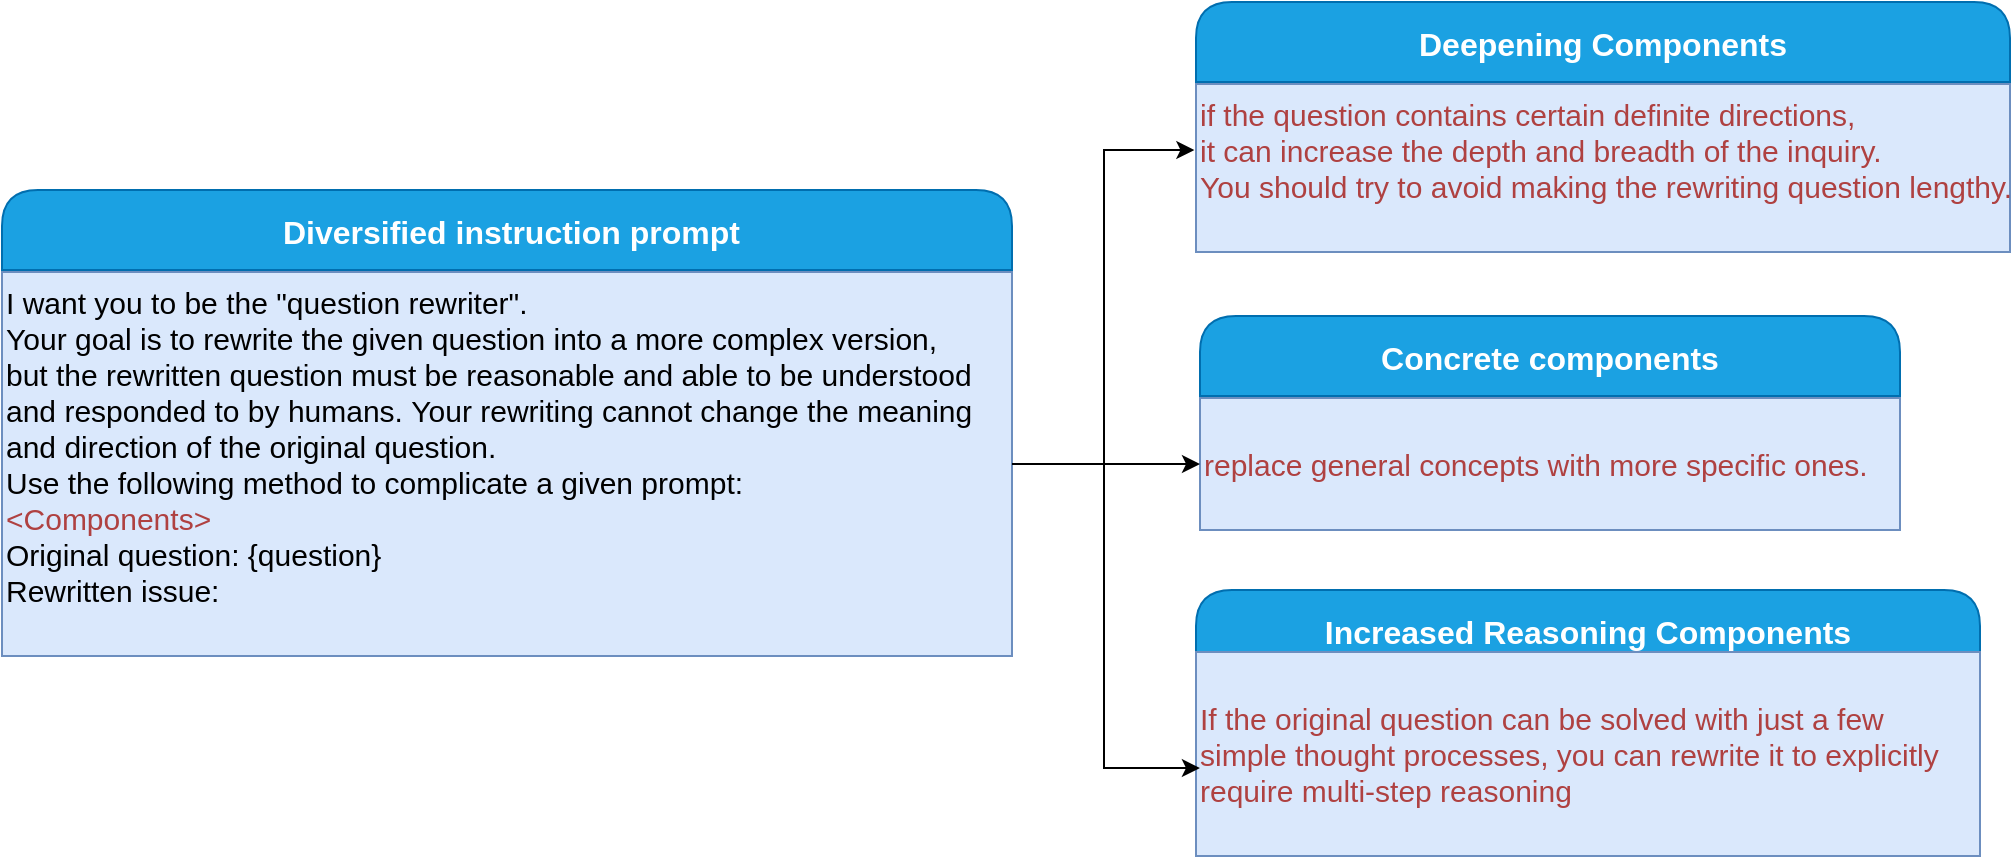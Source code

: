 <mxfile version="24.4.10" type="github">
  <diagram name="第 1 页" id="sKhAeMaC_fqFlmB3bFWv">
    <mxGraphModel dx="1242" dy="786" grid="0" gridSize="10" guides="1" tooltips="1" connect="1" arrows="1" fold="1" page="0" pageScale="1" pageWidth="827" pageHeight="1169" math="0" shadow="0">
      <root>
        <mxCell id="0" />
        <mxCell id="1" parent="0" />
        <mxCell id="VA46rPlSMpbXN-ITFQDT-10" value=" Diversified instruction prompt" style="swimlane;fillColor=#1ba1e2;strokeColor=#006EAF;rounded=1;startSize=40;fontSize=16;fontColor=#ffffff;" parent="1" vertex="1">
          <mxGeometry x="12" y="336" width="505" height="233" as="geometry" />
        </mxCell>
        <mxCell id="VA46rPlSMpbXN-ITFQDT-11" value="&lt;div style=&quot;&quot;&gt;&lt;div style=&quot;&quot;&gt;&lt;div style=&quot;&quot;&gt;&lt;span style=&quot;font-size: 15px;&quot;&gt;I want you to be the &quot;question rewriter&quot;.&amp;nbsp;&lt;/span&gt;&lt;/div&gt;&lt;div style=&quot;&quot;&gt;&lt;span style=&quot;font-size: 15px;&quot;&gt;Your goal is to rewrite the given question&amp;nbsp;&lt;/span&gt;&lt;span style=&quot;background-color: initial; font-size: 15px;&quot;&gt;into a&amp;nbsp;&lt;/span&gt;&lt;span style=&quot;background-color: initial; font-size: 15px;&quot;&gt;more complex&amp;nbsp;&lt;/span&gt;&lt;span style=&quot;background-color: initial; font-size: 15px;&quot;&gt;version,&amp;nbsp;&lt;/span&gt;&lt;/div&gt;&lt;div style=&quot;&quot;&gt;&lt;span style=&quot;background-color: initial; font-size: 15px;&quot;&gt;but the rewritten question&amp;nbsp;&lt;/span&gt;&lt;span style=&quot;background-color: initial; font-size: 15px;&quot;&gt;must be reasonable and able to be understood&amp;nbsp;&lt;/span&gt;&lt;/div&gt;&lt;div style=&quot;&quot;&gt;&lt;span style=&quot;background-color: initial; font-size: 15px;&quot;&gt;and responded to by humans.&amp;nbsp;&lt;/span&gt;&lt;span style=&quot;font-size: 15px; background-color: initial;&quot;&gt;Your rewriting cannot&amp;nbsp;&lt;/span&gt;&lt;span style=&quot;background-color: initial; font-size: 15px;&quot;&gt;change the meaning&amp;nbsp;&lt;/span&gt;&lt;/div&gt;&lt;div style=&quot;&quot;&gt;&lt;span style=&quot;background-color: initial; font-size: 15px;&quot;&gt;and direction of the original question.&amp;nbsp;&lt;/span&gt;&lt;/div&gt;&lt;div style=&quot;&quot;&gt;&lt;span style=&quot;font-size: 15px;&quot;&gt;Use the following method to complicate a given prompt:&amp;nbsp;&lt;/span&gt;&lt;/div&gt;&lt;div&gt;&lt;span style=&quot;font-size: 15px;&quot;&gt;&lt;font color=&quot;#af4141&quot;&gt;&amp;lt;&lt;/font&gt;&lt;/span&gt;&lt;span style=&quot;background-color: initial; font-size: 15px;&quot;&gt;&lt;font color=&quot;#af4141&quot;&gt;Components&lt;/font&gt;&lt;/span&gt;&lt;span style=&quot;background-color: initial; font-size: 15px;&quot;&gt;&lt;font color=&quot;#af4141&quot;&gt;&amp;gt;&lt;/font&gt;&lt;/span&gt;&lt;span style=&quot;background-color: initial; color: rgba(0, 0, 0, 0); font-family: monospace; font-size: 0px;&quot;&gt;%3CmxGraphModel%3E%3Croot%3E%3CmxCell%20id%3D%220%22%2F%3E%3CmxCell%20id%3D%221%22%20parent%3D%220%22%2F%3E%3CmxCell%20id%3D%222%22%20value%3D%22%26lt%3Bdiv%20style%3D%26quot%3Bforced-color-adjust%3A%20none%3B%20color%3A%20rgb(0%2C%200%2C%200)%3B%20font-family%3A%20Helvetica%3B%20font-size%3A%2012px%3B%20font-style%3A%20normal%3B%20font-variant-ligatures%3A%20normal%3B%20font-variant-caps%3A%20normal%3B%20font-weight%3A%20400%3B%20letter-spacing%3A%20normal%3B%20orphans%3A%202%3B%20text-align%3A%20left%3B%20text-indent%3A%200px%3B%20text-transform%3A%20none%3B%20widows%3A%202%3B%20word-spacing%3A%200px%3B%20-webkit-text-stroke-width%3A%200px%3B%20white-space%3A%20nowrap%3B%20background-color%3A%20rgb(251%2C%20251%2C%20251)%3B%20text-decoration-thickness%3A%20initial%3B%20text-decoration-style%3A%20initial%3B%20text-decoration-color%3A%20initial%3B%26quot%3B%26gt%3B%26lt%3Bspan%20style%3D%26quot%3Bforced-color-adjust%3A%20none%3B%20font-size%3A%2015px%3B%26quot%3B%26gt%3B%26lt%3Bfont%20color%3D%26quot%3B%23af4141%26quot%3B%20style%3D%26quot%3Bforced-color-adjust%3A%20none%3B%26quot%3B%26gt%3Bif%20the%20question%20contains%20certain%20definite%20directions%2C%26amp%3Bnbsp%3B%26lt%3B%2Ffont%26gt%3B%26lt%3B%2Fspan%26gt%3B%26lt%3B%2Fdiv%26gt%3B%26lt%3Bdiv%20style%3D%26quot%3Bforced-color-adjust%3A%20none%3B%20color%3A%20rgb(0%2C%200%2C%200)%3B%20font-family%3A%20Helvetica%3B%20font-size%3A%2012px%3B%20font-style%3A%20normal%3B%20font-variant-ligatures%3A%20normal%3B%20font-variant-caps%3A%20normal%3B%20font-weight%3A%20400%3B%20letter-spacing%3A%20normal%3B%20orphans%3A%202%3B%20text-align%3A%20left%3B%20text-indent%3A%200px%3B%20text-transform%3A%20none%3B%20widows%3A%202%3B%20word-spacing%3A%200px%3B%20-webkit-text-stroke-width%3A%200px%3B%20white-space%3A%20nowrap%3B%20background-color%3A%20rgb(251%2C%20251%2C%20251)%3B%20text-decoration-thickness%3A%20initial%3B%20text-decoration-style%3A%20initial%3B%20text-decoration-color%3A%20initial%3B%26quot%3B%26gt%3B%26lt%3Bspan%20style%3D%26quot%3Bforced-color-adjust%3A%20none%3B%20font-size%3A%2015px%3B%26quot%3B%26gt%3B%26lt%3Bfont%20color%3D%26quot%3B%23af4141%26quot%3B%20style%3D%26quot%3Bforced-color-adjust%3A%20none%3B%26quot%3B%26gt%3Bit%20can%20increase%20the%20depth%20and%20breadth%20of%20the%20inquiry.%26amp%3Bnbsp%3B%26lt%3B%2Ffont%26gt%3B%26lt%3B%2Fspan%26gt%3B%26lt%3B%2Fdiv%26gt%3B%26lt%3Bdiv%20style%3D%26quot%3Bforced-color-adjust%3A%20none%3B%20color%3A%20rgb(0%2C%200%2C%200)%3B%20font-family%3A%20Helvetica%3B%20font-size%3A%2012px%3B%20font-style%3A%20normal%3B%20font-variant-ligatures%3A%20normal%3B%20font-variant-caps%3A%20normal%3B%20font-weight%3A%20400%3B%20letter-spacing%3A%20normal%3B%20orphans%3A%202%3B%20text-align%3A%20left%3B%20text-indent%3A%200px%3B%20text-transform%3A%20none%3B%20widows%3A%202%3B%20word-spacing%3A%200px%3B%20-webkit-text-stroke-width%3A%200px%3B%20white-space%3A%20nowrap%3B%20background-color%3A%20rgb(251%2C%20251%2C%20251)%3B%20text-decoration-thickness%3A%20initial%3B%20text-decoration-style%3A%20initial%3B%20text-decoration-color%3A%20initial%3B%26quot%3B%26gt%3B%26lt%3Bspan%20style%3D%26quot%3Bforced-color-adjust%3A%20none%3B%20font-size%3A%2015px%3B%26quot%3B%26gt%3B%26lt%3Bfont%20color%3D%26quot%3B%23af4141%26quot%3B%20style%3D%26quot%3Bforced-color-adjust%3A%20none%3B%26quot%3B%26gt%3BYou%20should%20try%20to%20avoid%20making%20the%20rewriting%20question%20lengthy.%26lt%3B%2Ffont%26gt%3B%26lt%3B%2Fspan%26gt%3B%26lt%3B%2Fdiv%26gt%3B%22%20style%3D%22text%3BwhiteSpace%3Dwrap%3Bhtml%3D1%3B%22%20vertex%3D%221%22%20parent%3D%221%22%3E%3CmxGeometry%20x%3D%22619.143%22%20y%3D%22711.238%22%20width%3D%22434%22%20height%3D%2276%22%20as%3D%22geometry%22%2F%3E%3C%2FmxCell%3E%3C%2Froot%3E%3C%2FmxGraphModel%3E晚上&lt;/span&gt;&lt;/div&gt;&lt;div style=&quot;&quot;&gt;&lt;span style=&quot;font-size: 15px;&quot;&gt;Original question: {question}&lt;/span&gt;&lt;/div&gt;&lt;div style=&quot;&quot;&gt;&lt;span style=&quot;font-size: 15px;&quot;&gt;Rewritten issue:&lt;/span&gt;&lt;/div&gt;&lt;/div&gt;&lt;div style=&quot;font-size: 15px;&quot;&gt;&lt;br&gt;&lt;/div&gt;&lt;/div&gt;" style="text;html=1;align=left;verticalAlign=middle;resizable=0;points=[];autosize=1;fillColor=#dae8fc;rotation=0;rounded=1;arcSize=0;strokeColor=#6c8ebf;" parent="VA46rPlSMpbXN-ITFQDT-10" vertex="1">
          <mxGeometry y="41" width="505" height="192" as="geometry" />
        </mxCell>
        <mxCell id="pP06gRvZdWov1j9uw1yX-1" value="Concrete components" style="swimlane;fillColor=#1ba1e2;strokeColor=#006EAF;rounded=1;startSize=40;fontSize=16;fontColor=#ffffff;" vertex="1" parent="1">
          <mxGeometry x="611" y="399" width="350" height="105" as="geometry" />
        </mxCell>
        <mxCell id="pP06gRvZdWov1j9uw1yX-2" value="&lt;div style=&quot;&quot;&gt;&lt;div style=&quot;&quot;&gt;&lt;div style=&quot;&quot;&gt;&lt;span style=&quot;background-color: initial; font-size: 15px;&quot;&gt;&amp;nbsp;&lt;/span&gt;&lt;/div&gt;&lt;div style=&quot;&quot;&gt;&lt;span style=&quot;color: rgb(175, 65, 65); background-color: initial; font-size: 15px;&quot;&gt;replace general concepts with more specific ones.&lt;/span&gt;&lt;br&gt;&lt;/div&gt;&lt;/div&gt;&lt;div style=&quot;font-size: 15px;&quot;&gt;&lt;br&gt;&lt;/div&gt;&lt;/div&gt;" style="text;html=1;align=left;verticalAlign=middle;resizable=0;points=[];autosize=1;fillColor=#dae8fc;rotation=0;rounded=1;arcSize=0;strokeColor=#6c8ebf;" vertex="1" parent="pP06gRvZdWov1j9uw1yX-1">
          <mxGeometry y="41" width="350" height="66" as="geometry" />
        </mxCell>
        <mxCell id="pP06gRvZdWov1j9uw1yX-3" value="Deepening Components" style="swimlane;fillColor=#1ba1e2;strokeColor=#006EAF;rounded=1;startSize=40;fontSize=16;fontColor=#ffffff;" vertex="1" parent="1">
          <mxGeometry x="609" y="242" width="407" height="125" as="geometry" />
        </mxCell>
        <mxCell id="5CLi_yt19pe0KZkFzt0F-10" value="&lt;div style=&quot;forced-color-adjust: none; color: rgb(0, 0, 0); font-family: Helvetica; font-size: 12px; font-style: normal; font-variant-ligatures: normal; font-variant-caps: normal; font-weight: 400; letter-spacing: normal; orphans: 2; text-align: left; text-indent: 0px; text-transform: none; widows: 2; word-spacing: 0px; -webkit-text-stroke-width: 0px; white-space: nowrap; text-decoration-thickness: initial; text-decoration-style: initial; text-decoration-color: initial;&quot;&gt;&lt;span style=&quot;forced-color-adjust: none; font-size: 15px;&quot;&gt;&lt;font color=&quot;#af4141&quot; style=&quot;forced-color-adjust: none;&quot;&gt;if the question contains certain definite directions,&amp;nbsp;&lt;/font&gt;&lt;/span&gt;&lt;/div&gt;&lt;div style=&quot;forced-color-adjust: none; color: rgb(0, 0, 0); font-family: Helvetica; font-size: 12px; font-style: normal; font-variant-ligatures: normal; font-variant-caps: normal; font-weight: 400; letter-spacing: normal; orphans: 2; text-align: left; text-indent: 0px; text-transform: none; widows: 2; word-spacing: 0px; -webkit-text-stroke-width: 0px; white-space: nowrap; text-decoration-thickness: initial; text-decoration-style: initial; text-decoration-color: initial;&quot;&gt;&lt;span style=&quot;forced-color-adjust: none; font-size: 15px;&quot;&gt;&lt;font color=&quot;#af4141&quot; style=&quot;forced-color-adjust: none;&quot;&gt;it can increase the depth and breadth of the inquiry.&amp;nbsp;&lt;/font&gt;&lt;/span&gt;&lt;/div&gt;&lt;div style=&quot;forced-color-adjust: none; color: rgb(0, 0, 0); font-family: Helvetica; font-size: 12px; font-style: normal; font-variant-ligatures: normal; font-variant-caps: normal; font-weight: 400; letter-spacing: normal; orphans: 2; text-align: left; text-indent: 0px; text-transform: none; widows: 2; word-spacing: 0px; -webkit-text-stroke-width: 0px; white-space: nowrap; text-decoration-thickness: initial; text-decoration-style: initial; text-decoration-color: initial;&quot;&gt;&lt;span style=&quot;forced-color-adjust: none; font-size: 15px;&quot;&gt;&lt;font color=&quot;#af4141&quot; style=&quot;forced-color-adjust: none;&quot;&gt;You should try to avoid making the rewriting question lengthy.&lt;/font&gt;&lt;/span&gt;&lt;/div&gt;" style="text;whiteSpace=wrap;html=1;fillColor=#dae8fc;strokeColor=#6c8ebf;" parent="pP06gRvZdWov1j9uw1yX-3" vertex="1">
          <mxGeometry y="41" width="407" height="84" as="geometry" />
        </mxCell>
        <mxCell id="pP06gRvZdWov1j9uw1yX-5" value="Increased Reasoning Components" style="swimlane;fillColor=#1ba1e2;strokeColor=#006EAF;rounded=1;startSize=40;fontSize=16;fontColor=#ffffff;" vertex="1" parent="1">
          <mxGeometry x="609" y="536" width="392" height="132" as="geometry" />
        </mxCell>
        <mxCell id="pP06gRvZdWov1j9uw1yX-6" value="&lt;div style=&quot;&quot;&gt;&lt;div style=&quot;&quot;&gt;&lt;div style=&quot;&quot;&gt;&lt;span style=&quot;background-color: initial; font-size: 15px;&quot;&gt;&amp;nbsp;&lt;/span&gt;&lt;/div&gt;&lt;div style=&quot;&quot;&gt;&lt;span style=&quot;background-color: initial; font-size: 15px;&quot;&gt;&lt;font color=&quot;#af4141&quot;&gt;If the original question can be solved with just a few&amp;nbsp;&lt;/font&gt;&lt;/span&gt;&lt;/div&gt;&lt;div style=&quot;&quot;&gt;&lt;span style=&quot;background-color: initial; font-size: 15px;&quot;&gt;&lt;font color=&quot;#af4141&quot;&gt;simple thought processes, you can rewrite it to explicitly&amp;nbsp;&lt;/font&gt;&lt;/span&gt;&lt;/div&gt;&lt;div style=&quot;&quot;&gt;&lt;span style=&quot;background-color: initial; font-size: 15px;&quot;&gt;&lt;font color=&quot;#af4141&quot;&gt;require multi-step reasoning&lt;/font&gt;&lt;/span&gt;&lt;/div&gt;&lt;/div&gt;&lt;div style=&quot;font-size: 15px;&quot;&gt;&lt;br&gt;&lt;/div&gt;&lt;/div&gt;" style="text;html=1;align=left;verticalAlign=middle;resizable=0;points=[];autosize=1;fillColor=#dae8fc;rotation=0;rounded=1;arcSize=0;strokeColor=#6c8ebf;" vertex="1" parent="pP06gRvZdWov1j9uw1yX-5">
          <mxGeometry y="31" width="392" height="102" as="geometry" />
        </mxCell>
        <mxCell id="pP06gRvZdWov1j9uw1yX-7" style="edgeStyle=orthogonalEdgeStyle;rounded=0;orthogonalLoop=1;jettySize=auto;html=1;entryX=-0.002;entryY=0.393;entryDx=0;entryDy=0;entryPerimeter=0;" edge="1" parent="1" source="VA46rPlSMpbXN-ITFQDT-11" target="5CLi_yt19pe0KZkFzt0F-10">
          <mxGeometry relative="1" as="geometry" />
        </mxCell>
        <mxCell id="pP06gRvZdWov1j9uw1yX-8" style="edgeStyle=orthogonalEdgeStyle;rounded=0;orthogonalLoop=1;jettySize=auto;html=1;" edge="1" parent="1" source="VA46rPlSMpbXN-ITFQDT-11" target="pP06gRvZdWov1j9uw1yX-2">
          <mxGeometry relative="1" as="geometry" />
        </mxCell>
        <mxCell id="pP06gRvZdWov1j9uw1yX-9" style="edgeStyle=orthogonalEdgeStyle;rounded=0;orthogonalLoop=1;jettySize=auto;html=1;entryX=0.005;entryY=0.569;entryDx=0;entryDy=0;entryPerimeter=0;" edge="1" parent="1" source="VA46rPlSMpbXN-ITFQDT-11" target="pP06gRvZdWov1j9uw1yX-6">
          <mxGeometry relative="1" as="geometry" />
        </mxCell>
      </root>
    </mxGraphModel>
  </diagram>
</mxfile>
